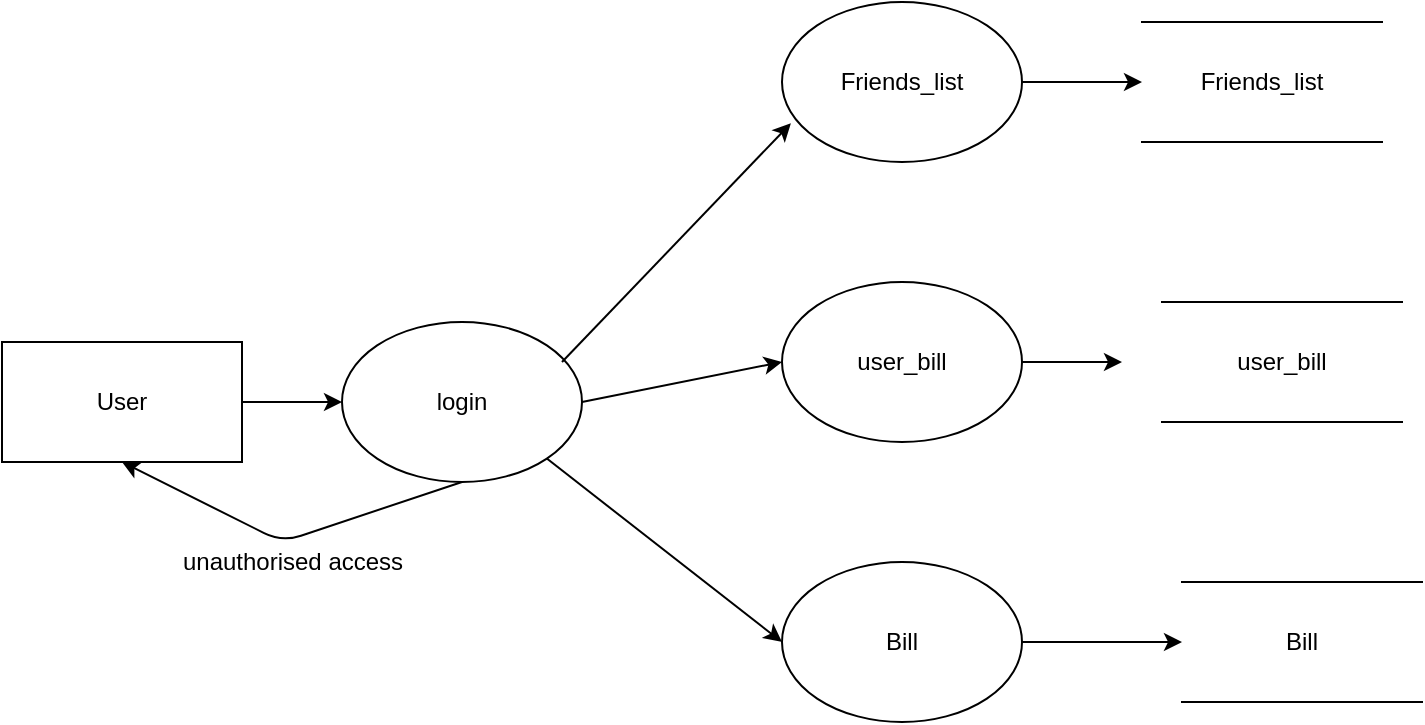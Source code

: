 <mxfile version="12.6.1" type="device"><diagram id="q25-4wpCHSDwB5jatqsg" name="Page-1"><mxGraphModel dx="1888" dy="580" grid="1" gridSize="10" guides="1" tooltips="1" connect="1" arrows="1" fold="1" page="1" pageScale="1" pageWidth="850" pageHeight="1100" math="0" shadow="0"><root><mxCell id="0"/><mxCell id="1" parent="0"/><mxCell id="UHLu8BlK0NSSqMOSoBfA-1" value="User" style="rounded=0;whiteSpace=wrap;html=1;" vertex="1" parent="1"><mxGeometry x="-80" y="270" width="120" height="60" as="geometry"/></mxCell><mxCell id="UHLu8BlK0NSSqMOSoBfA-2" value="login" style="ellipse;whiteSpace=wrap;html=1;" vertex="1" parent="1"><mxGeometry x="90" y="260" width="120" height="80" as="geometry"/></mxCell><mxCell id="UHLu8BlK0NSSqMOSoBfA-5" value="" style="endArrow=classic;html=1;exitX=1;exitY=0.5;exitDx=0;exitDy=0;" edge="1" parent="1" source="UHLu8BlK0NSSqMOSoBfA-1"><mxGeometry width="50" height="50" relative="1" as="geometry"><mxPoint x="40" y="350" as="sourcePoint"/><mxPoint x="90" y="300" as="targetPoint"/></mxGeometry></mxCell><mxCell id="UHLu8BlK0NSSqMOSoBfA-6" value="" style="endArrow=classic;html=1;exitX=0.5;exitY=1;exitDx=0;exitDy=0;entryX=0.5;entryY=1;entryDx=0;entryDy=0;" edge="1" parent="1" source="UHLu8BlK0NSSqMOSoBfA-2" target="UHLu8BlK0NSSqMOSoBfA-1"><mxGeometry width="50" height="50" relative="1" as="geometry"><mxPoint x="-80" y="410" as="sourcePoint"/><mxPoint x="-10" y="340" as="targetPoint"/><Array as="points"><mxPoint x="60" y="370"/></Array></mxGeometry></mxCell><mxCell id="UHLu8BlK0NSSqMOSoBfA-9" value="unauthorised access" style="text;html=1;align=center;verticalAlign=middle;resizable=0;points=[];autosize=1;" vertex="1" parent="1"><mxGeometry y="370" width="130" height="20" as="geometry"/></mxCell><mxCell id="UHLu8BlK0NSSqMOSoBfA-10" value="Friends_list" style="ellipse;whiteSpace=wrap;html=1;" vertex="1" parent="1"><mxGeometry x="310" y="100" width="120" height="80" as="geometry"/></mxCell><mxCell id="UHLu8BlK0NSSqMOSoBfA-11" value="user_bill" style="ellipse;whiteSpace=wrap;html=1;" vertex="1" parent="1"><mxGeometry x="310" y="240" width="120" height="80" as="geometry"/></mxCell><mxCell id="UHLu8BlK0NSSqMOSoBfA-12" value="Bill" style="ellipse;whiteSpace=wrap;html=1;" vertex="1" parent="1"><mxGeometry x="310" y="380" width="120" height="80" as="geometry"/></mxCell><mxCell id="UHLu8BlK0NSSqMOSoBfA-13" value="" style="endArrow=classic;html=1;entryX=0.037;entryY=0.758;entryDx=0;entryDy=0;entryPerimeter=0;" edge="1" parent="1" target="UHLu8BlK0NSSqMOSoBfA-10"><mxGeometry width="50" height="50" relative="1" as="geometry"><mxPoint x="200" y="280" as="sourcePoint"/><mxPoint x="250" y="230" as="targetPoint"/></mxGeometry></mxCell><mxCell id="UHLu8BlK0NSSqMOSoBfA-14" value="" style="endArrow=classic;html=1;entryX=0;entryY=0.5;entryDx=0;entryDy=0;exitX=1;exitY=0.5;exitDx=0;exitDy=0;" edge="1" parent="1" source="UHLu8BlK0NSSqMOSoBfA-2" target="UHLu8BlK0NSSqMOSoBfA-11"><mxGeometry width="50" height="50" relative="1" as="geometry"><mxPoint x="210" y="320" as="sourcePoint"/><mxPoint x="260" y="270" as="targetPoint"/><Array as="points"/></mxGeometry></mxCell><mxCell id="UHLu8BlK0NSSqMOSoBfA-15" value="" style="endArrow=classic;html=1;exitX=1;exitY=1;exitDx=0;exitDy=0;" edge="1" parent="1" source="UHLu8BlK0NSSqMOSoBfA-2"><mxGeometry width="50" height="50" relative="1" as="geometry"><mxPoint x="260" y="470" as="sourcePoint"/><mxPoint x="310" y="420" as="targetPoint"/></mxGeometry></mxCell><mxCell id="UHLu8BlK0NSSqMOSoBfA-16" value="" style="endArrow=classic;html=1;" edge="1" parent="1"><mxGeometry width="50" height="50" relative="1" as="geometry"><mxPoint x="430" y="140" as="sourcePoint"/><mxPoint x="490" y="140" as="targetPoint"/></mxGeometry></mxCell><mxCell id="UHLu8BlK0NSSqMOSoBfA-17" value="" style="endArrow=classic;html=1;" edge="1" parent="1"><mxGeometry width="50" height="50" relative="1" as="geometry"><mxPoint x="430" y="280" as="sourcePoint"/><mxPoint x="480" y="280" as="targetPoint"/></mxGeometry></mxCell><mxCell id="UHLu8BlK0NSSqMOSoBfA-18" value="" style="endArrow=classic;html=1;" edge="1" parent="1" target="UHLu8BlK0NSSqMOSoBfA-19"><mxGeometry width="50" height="50" relative="1" as="geometry"><mxPoint x="430" y="420" as="sourcePoint"/><mxPoint x="480" y="420" as="targetPoint"/></mxGeometry></mxCell><mxCell id="UHLu8BlK0NSSqMOSoBfA-19" value="&lt;span style=&quot;white-space: normal&quot;&gt;Bill&lt;/span&gt;" style="shape=partialRectangle;whiteSpace=wrap;html=1;left=0;right=0;fillColor=none;" vertex="1" parent="1"><mxGeometry x="510" y="390" width="120" height="60" as="geometry"/></mxCell><mxCell id="UHLu8BlK0NSSqMOSoBfA-20" value="&lt;span style=&quot;white-space: normal&quot;&gt;user_bill&lt;/span&gt;" style="shape=partialRectangle;whiteSpace=wrap;html=1;left=0;right=0;fillColor=none;" vertex="1" parent="1"><mxGeometry x="500" y="250" width="120" height="60" as="geometry"/></mxCell><mxCell id="UHLu8BlK0NSSqMOSoBfA-21" value="&lt;span style=&quot;white-space: normal&quot;&gt;Friends_list&lt;/span&gt;" style="shape=partialRectangle;whiteSpace=wrap;html=1;left=0;right=0;fillColor=none;" vertex="1" parent="1"><mxGeometry x="490" y="110" width="120" height="60" as="geometry"/></mxCell></root></mxGraphModel></diagram></mxfile>